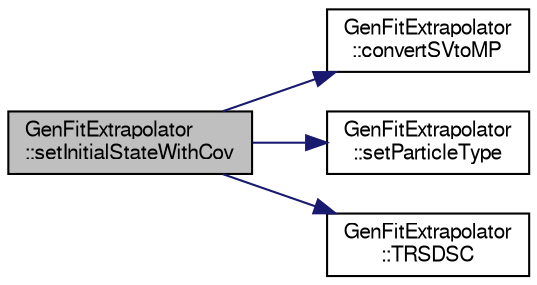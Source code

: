 digraph "GenFitExtrapolator::setInitialStateWithCov"
{
  bgcolor="transparent";
  edge [fontname="FreeSans",fontsize="10",labelfontname="FreeSans",labelfontsize="10"];
  node [fontname="FreeSans",fontsize="10",shape=record];
  rankdir="LR";
  Node1 [label="GenFitExtrapolator\l::setInitialStateWithCov",height=0.2,width=0.4,color="black", fillcolor="grey75", style="filled" fontcolor="black"];
  Node1 -> Node2 [color="midnightblue",fontsize="10",style="solid",fontname="FreeSans"];
  Node2 [label="GenFitExtrapolator\l::convertSVtoMP",height=0.2,width=0.4,color="black",URL="$d1/d3d/classGenFitExtrapolator.html#a665990fee41ea5f21f14b8b8be2123e7",tooltip="Transformation between the state vector and the mom/pos. "];
  Node1 -> Node3 [color="midnightblue",fontsize="10",style="solid",fontname="FreeSans"];
  Node3 [label="GenFitExtrapolator\l::setParticleType",height=0.2,width=0.4,color="black",URL="$d1/d3d/classGenFitExtrapolator.html#a9dac444d8a4c8632bf60968fa5b929c3",tooltip="Set particle type. "];
  Node1 -> Node4 [color="midnightblue",fontsize="10",style="solid",fontname="FreeSans"];
  Node4 [label="GenFitExtrapolator\l::TRSDSC",height=0.2,width=0.4,color="black",URL="$d1/d3d/classGenFitExtrapolator.html#a96d70bf901dbf71f4772873a3b1df1b5"];
}
